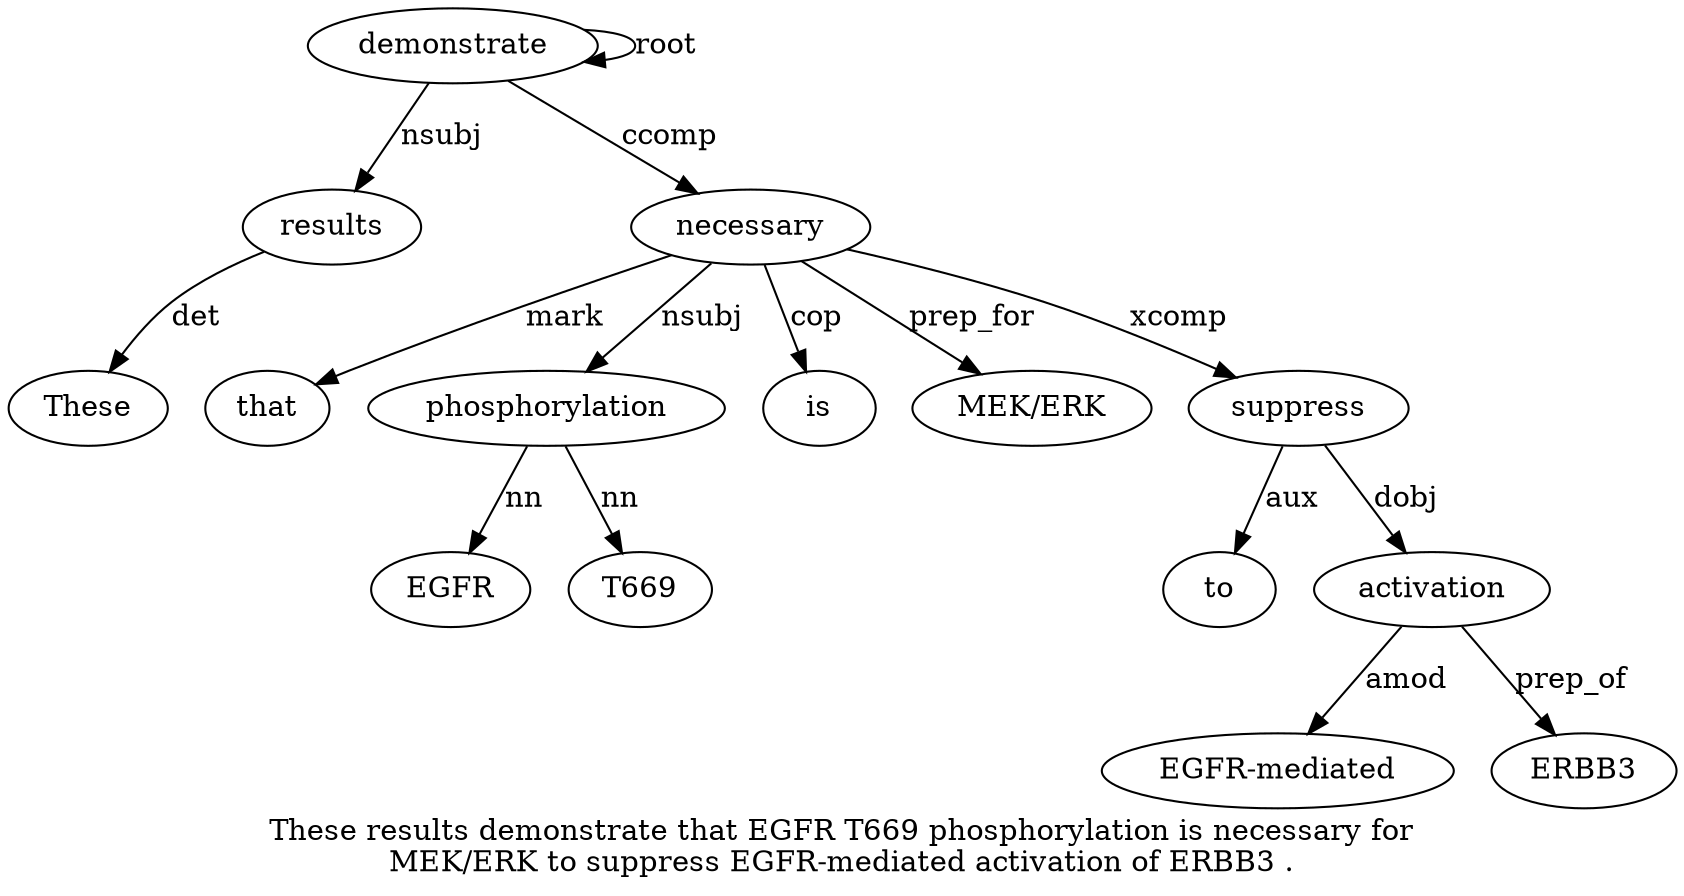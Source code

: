 digraph "These results demonstrate that EGFR T669 phosphorylation is necessary for MEK/ERK to suppress EGFR-mediated activation of ERBB3 ." {
label="These results demonstrate that EGFR T669 phosphorylation is necessary for
MEK/ERK to suppress EGFR-mediated activation of ERBB3 .";
results2 [style=filled, fillcolor=white, label=results];
These1 [style=filled, fillcolor=white, label=These];
results2 -> These1  [label=det];
demonstrate3 [style=filled, fillcolor=white, label=demonstrate];
demonstrate3 -> results2  [label=nsubj];
demonstrate3 -> demonstrate3  [label=root];
necessary9 [style=filled, fillcolor=white, label=necessary];
that4 [style=filled, fillcolor=white, label=that];
necessary9 -> that4  [label=mark];
phosphorylation7 [style=filled, fillcolor=white, label=phosphorylation];
EGFR5 [style=filled, fillcolor=white, label=EGFR];
phosphorylation7 -> EGFR5  [label=nn];
T669 [style=filled, fillcolor=white, label=T669];
phosphorylation7 -> T669  [label=nn];
necessary9 -> phosphorylation7  [label=nsubj];
is8 [style=filled, fillcolor=white, label=is];
necessary9 -> is8  [label=cop];
demonstrate3 -> necessary9  [label=ccomp];
"MEK/ERK11" [style=filled, fillcolor=white, label="MEK/ERK"];
necessary9 -> "MEK/ERK11"  [label=prep_for];
suppress13 [style=filled, fillcolor=white, label=suppress];
to12 [style=filled, fillcolor=white, label=to];
suppress13 -> to12  [label=aux];
necessary9 -> suppress13  [label=xcomp];
activation15 [style=filled, fillcolor=white, label=activation];
"EGFR-mediated14" [style=filled, fillcolor=white, label="EGFR-mediated"];
activation15 -> "EGFR-mediated14"  [label=amod];
suppress13 -> activation15  [label=dobj];
ERBB317 [style=filled, fillcolor=white, label=ERBB3];
activation15 -> ERBB317  [label=prep_of];
}
